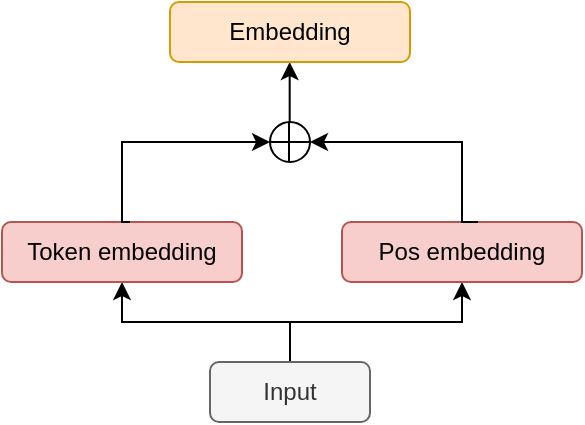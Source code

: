 <mxfile version="23.1.6" type="github">
  <diagram name="第 1 页" id="vCmJwNdbnuavgGpq8-RB">
    <mxGraphModel dx="512" dy="281" grid="1" gridSize="10" guides="1" tooltips="1" connect="1" arrows="1" fold="1" page="1" pageScale="1" pageWidth="827" pageHeight="1169" math="0" shadow="0">
      <root>
        <mxCell id="0" />
        <mxCell id="1" parent="0" />
        <mxCell id="i8kCkxsf--kynQsMsiT5-4" style="edgeStyle=orthogonalEdgeStyle;rounded=0;orthogonalLoop=1;jettySize=auto;html=1;exitX=0.5;exitY=0;exitDx=0;exitDy=0;entryX=0.5;entryY=1;entryDx=0;entryDy=0;" edge="1" parent="1" source="i8kCkxsf--kynQsMsiT5-1" target="i8kCkxsf--kynQsMsiT5-2">
          <mxGeometry relative="1" as="geometry" />
        </mxCell>
        <mxCell id="i8kCkxsf--kynQsMsiT5-5" style="edgeStyle=orthogonalEdgeStyle;rounded=0;orthogonalLoop=1;jettySize=auto;html=1;exitX=0.5;exitY=0;exitDx=0;exitDy=0;entryX=0.5;entryY=1;entryDx=0;entryDy=0;" edge="1" parent="1" source="i8kCkxsf--kynQsMsiT5-1" target="i8kCkxsf--kynQsMsiT5-3">
          <mxGeometry relative="1" as="geometry" />
        </mxCell>
        <mxCell id="i8kCkxsf--kynQsMsiT5-1" value="Input" style="rounded=1;whiteSpace=wrap;html=1;fillColor=#f5f5f5;fontColor=#333333;strokeColor=#666666;" vertex="1" parent="1">
          <mxGeometry x="294" y="410" width="80" height="30" as="geometry" />
        </mxCell>
        <mxCell id="i8kCkxsf--kynQsMsiT5-2" value="Token embedding" style="rounded=1;whiteSpace=wrap;html=1;fillColor=#f8cecc;strokeColor=#b85450;" vertex="1" parent="1">
          <mxGeometry x="190" y="340" width="120" height="30" as="geometry" />
        </mxCell>
        <mxCell id="i8kCkxsf--kynQsMsiT5-3" value="Pos embedding" style="rounded=1;whiteSpace=wrap;html=1;fillColor=#f8cecc;strokeColor=#b85450;" vertex="1" parent="1">
          <mxGeometry x="360" y="340" width="120" height="30" as="geometry" />
        </mxCell>
        <mxCell id="i8kCkxsf--kynQsMsiT5-6" value="" style="ellipse;whiteSpace=wrap;html=1;aspect=fixed;" vertex="1" parent="1">
          <mxGeometry x="324" y="290" width="20" height="20" as="geometry" />
        </mxCell>
        <mxCell id="i8kCkxsf--kynQsMsiT5-10" value="" style="group" vertex="1" connectable="0" parent="1">
          <mxGeometry x="324" y="290" width="20" height="20" as="geometry" />
        </mxCell>
        <mxCell id="i8kCkxsf--kynQsMsiT5-7" value="" style="endArrow=none;html=1;rounded=0;" edge="1" parent="i8kCkxsf--kynQsMsiT5-10">
          <mxGeometry width="50" height="50" relative="1" as="geometry">
            <mxPoint y="10" as="sourcePoint" />
            <mxPoint x="20" y="10" as="targetPoint" />
          </mxGeometry>
        </mxCell>
        <mxCell id="i8kCkxsf--kynQsMsiT5-8" value="" style="endArrow=none;html=1;rounded=0;" edge="1" parent="i8kCkxsf--kynQsMsiT5-10">
          <mxGeometry width="50" height="50" relative="1" as="geometry">
            <mxPoint x="9.5" as="sourcePoint" />
            <mxPoint x="9.5" y="20" as="targetPoint" />
          </mxGeometry>
        </mxCell>
        <mxCell id="i8kCkxsf--kynQsMsiT5-13" value="" style="endArrow=classic;html=1;rounded=0;exitX=0.5;exitY=0;exitDx=0;exitDy=0;edgeStyle=orthogonalEdgeStyle;" edge="1" parent="1">
          <mxGeometry width="50" height="50" relative="1" as="geometry">
            <mxPoint x="254" y="340" as="sourcePoint" />
            <mxPoint x="324" y="300" as="targetPoint" />
            <Array as="points">
              <mxPoint x="250" y="340" />
              <mxPoint x="250" y="300" />
            </Array>
          </mxGeometry>
        </mxCell>
        <mxCell id="i8kCkxsf--kynQsMsiT5-14" value="" style="endArrow=classic;html=1;rounded=0;exitX=0.5;exitY=0;exitDx=0;exitDy=0;edgeStyle=orthogonalEdgeStyle;" edge="1" parent="1">
          <mxGeometry width="50" height="50" relative="1" as="geometry">
            <mxPoint x="428" y="339.96" as="sourcePoint" />
            <mxPoint x="344" y="299.98" as="targetPoint" />
            <Array as="points">
              <mxPoint x="420" y="340" />
              <mxPoint x="420" y="300" />
            </Array>
          </mxGeometry>
        </mxCell>
        <mxCell id="i8kCkxsf--kynQsMsiT5-15" value="" style="endArrow=classic;html=1;rounded=0;" edge="1" parent="1">
          <mxGeometry width="50" height="50" relative="1" as="geometry">
            <mxPoint x="333.84" y="290" as="sourcePoint" />
            <mxPoint x="333.84" y="260" as="targetPoint" />
          </mxGeometry>
        </mxCell>
        <mxCell id="i8kCkxsf--kynQsMsiT5-16" value="Embedding" style="rounded=1;whiteSpace=wrap;html=1;fillColor=#ffe6cc;strokeColor=#d79b00;" vertex="1" parent="1">
          <mxGeometry x="274" y="230" width="120" height="30" as="geometry" />
        </mxCell>
      </root>
    </mxGraphModel>
  </diagram>
</mxfile>
